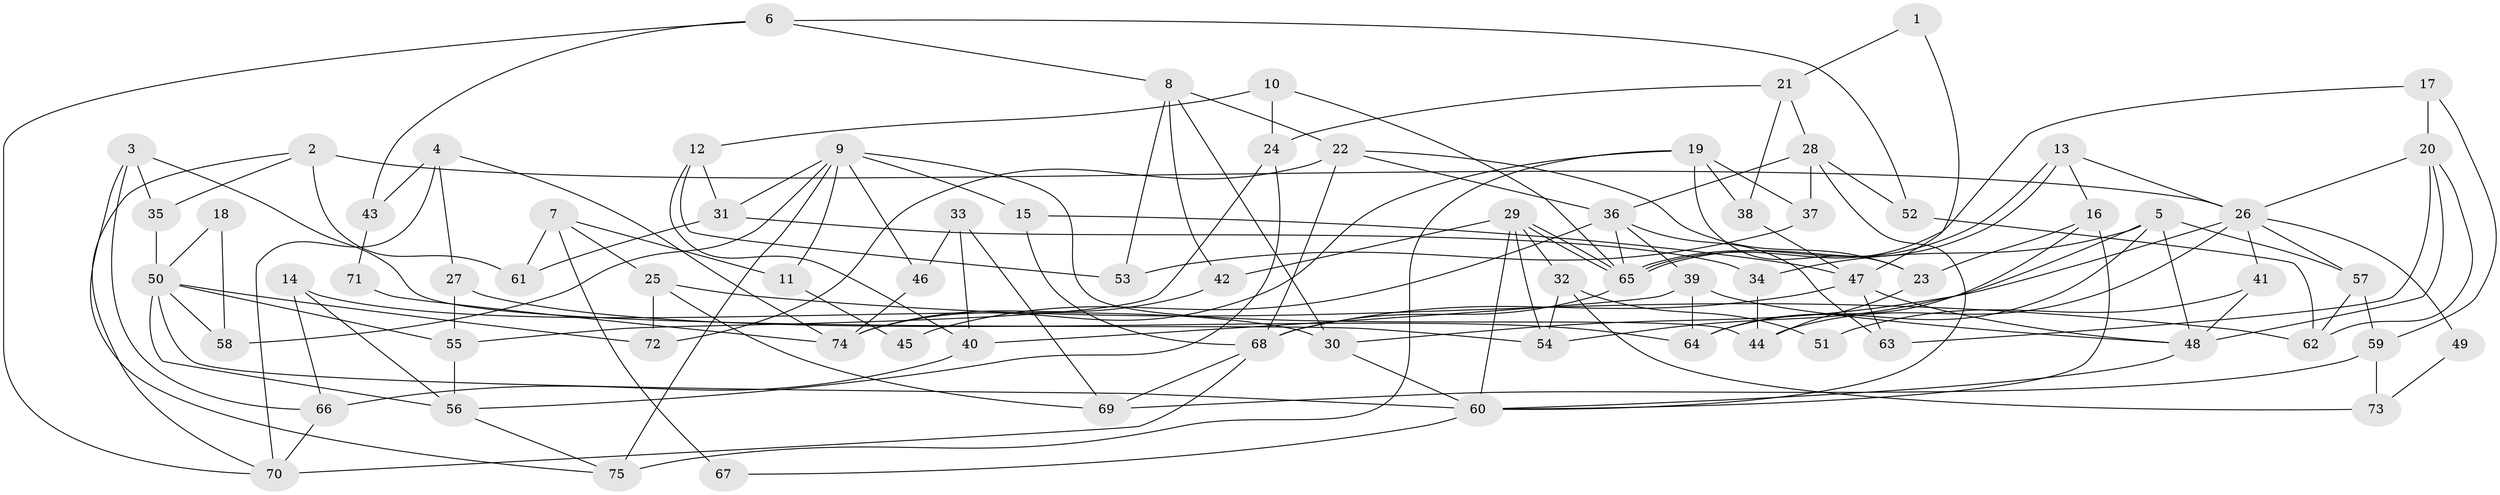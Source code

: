 // coarse degree distribution, {4: 0.10526315789473684, 10: 0.02631578947368421, 11: 0.05263157894736842, 8: 0.05263157894736842, 6: 0.10526315789473684, 7: 0.15789473684210525, 3: 0.15789473684210525, 12: 0.02631578947368421, 9: 0.02631578947368421, 1: 0.02631578947368421, 5: 0.15789473684210525, 2: 0.10526315789473684}
// Generated by graph-tools (version 1.1) at 2025/51/03/04/25 22:51:05]
// undirected, 75 vertices, 150 edges
graph export_dot {
  node [color=gray90,style=filled];
  1;
  2;
  3;
  4;
  5;
  6;
  7;
  8;
  9;
  10;
  11;
  12;
  13;
  14;
  15;
  16;
  17;
  18;
  19;
  20;
  21;
  22;
  23;
  24;
  25;
  26;
  27;
  28;
  29;
  30;
  31;
  32;
  33;
  34;
  35;
  36;
  37;
  38;
  39;
  40;
  41;
  42;
  43;
  44;
  45;
  46;
  47;
  48;
  49;
  50;
  51;
  52;
  53;
  54;
  55;
  56;
  57;
  58;
  59;
  60;
  61;
  62;
  63;
  64;
  65;
  66;
  67;
  68;
  69;
  70;
  71;
  72;
  73;
  74;
  75;
  1 -- 47;
  1 -- 21;
  2 -- 70;
  2 -- 26;
  2 -- 35;
  2 -- 61;
  3 -- 75;
  3 -- 35;
  3 -- 54;
  3 -- 66;
  4 -- 27;
  4 -- 74;
  4 -- 43;
  4 -- 70;
  5 -- 64;
  5 -- 48;
  5 -- 34;
  5 -- 54;
  5 -- 57;
  6 -- 70;
  6 -- 52;
  6 -- 8;
  6 -- 43;
  7 -- 61;
  7 -- 25;
  7 -- 11;
  7 -- 67;
  8 -- 30;
  8 -- 22;
  8 -- 42;
  8 -- 53;
  9 -- 44;
  9 -- 31;
  9 -- 11;
  9 -- 15;
  9 -- 46;
  9 -- 58;
  9 -- 75;
  10 -- 65;
  10 -- 24;
  10 -- 12;
  11 -- 45;
  12 -- 53;
  12 -- 31;
  12 -- 40;
  13 -- 26;
  13 -- 65;
  13 -- 65;
  13 -- 16;
  14 -- 56;
  14 -- 66;
  14 -- 30;
  15 -- 68;
  15 -- 47;
  16 -- 23;
  16 -- 60;
  16 -- 64;
  17 -- 65;
  17 -- 20;
  17 -- 59;
  18 -- 58;
  18 -- 50;
  19 -- 74;
  19 -- 38;
  19 -- 23;
  19 -- 37;
  19 -- 75;
  20 -- 48;
  20 -- 63;
  20 -- 26;
  20 -- 62;
  21 -- 24;
  21 -- 28;
  21 -- 38;
  22 -- 68;
  22 -- 23;
  22 -- 36;
  22 -- 72;
  23 -- 44;
  24 -- 56;
  24 -- 55;
  25 -- 62;
  25 -- 69;
  25 -- 72;
  26 -- 30;
  26 -- 41;
  26 -- 44;
  26 -- 49;
  26 -- 57;
  27 -- 55;
  27 -- 64;
  28 -- 60;
  28 -- 36;
  28 -- 37;
  28 -- 52;
  29 -- 54;
  29 -- 65;
  29 -- 65;
  29 -- 32;
  29 -- 42;
  29 -- 60;
  30 -- 60;
  31 -- 34;
  31 -- 61;
  32 -- 54;
  32 -- 51;
  32 -- 73;
  33 -- 69;
  33 -- 40;
  33 -- 46;
  34 -- 44;
  35 -- 50;
  36 -- 65;
  36 -- 39;
  36 -- 45;
  36 -- 63;
  37 -- 53;
  38 -- 47;
  39 -- 40;
  39 -- 48;
  39 -- 64;
  40 -- 66;
  41 -- 48;
  41 -- 51;
  42 -- 74;
  43 -- 71;
  46 -- 74;
  47 -- 48;
  47 -- 63;
  47 -- 68;
  48 -- 60;
  49 -- 73;
  50 -- 72;
  50 -- 60;
  50 -- 55;
  50 -- 56;
  50 -- 58;
  52 -- 62;
  55 -- 56;
  56 -- 75;
  57 -- 59;
  57 -- 62;
  59 -- 69;
  59 -- 73;
  60 -- 67;
  65 -- 68;
  66 -- 70;
  68 -- 69;
  68 -- 70;
  71 -- 74;
}
